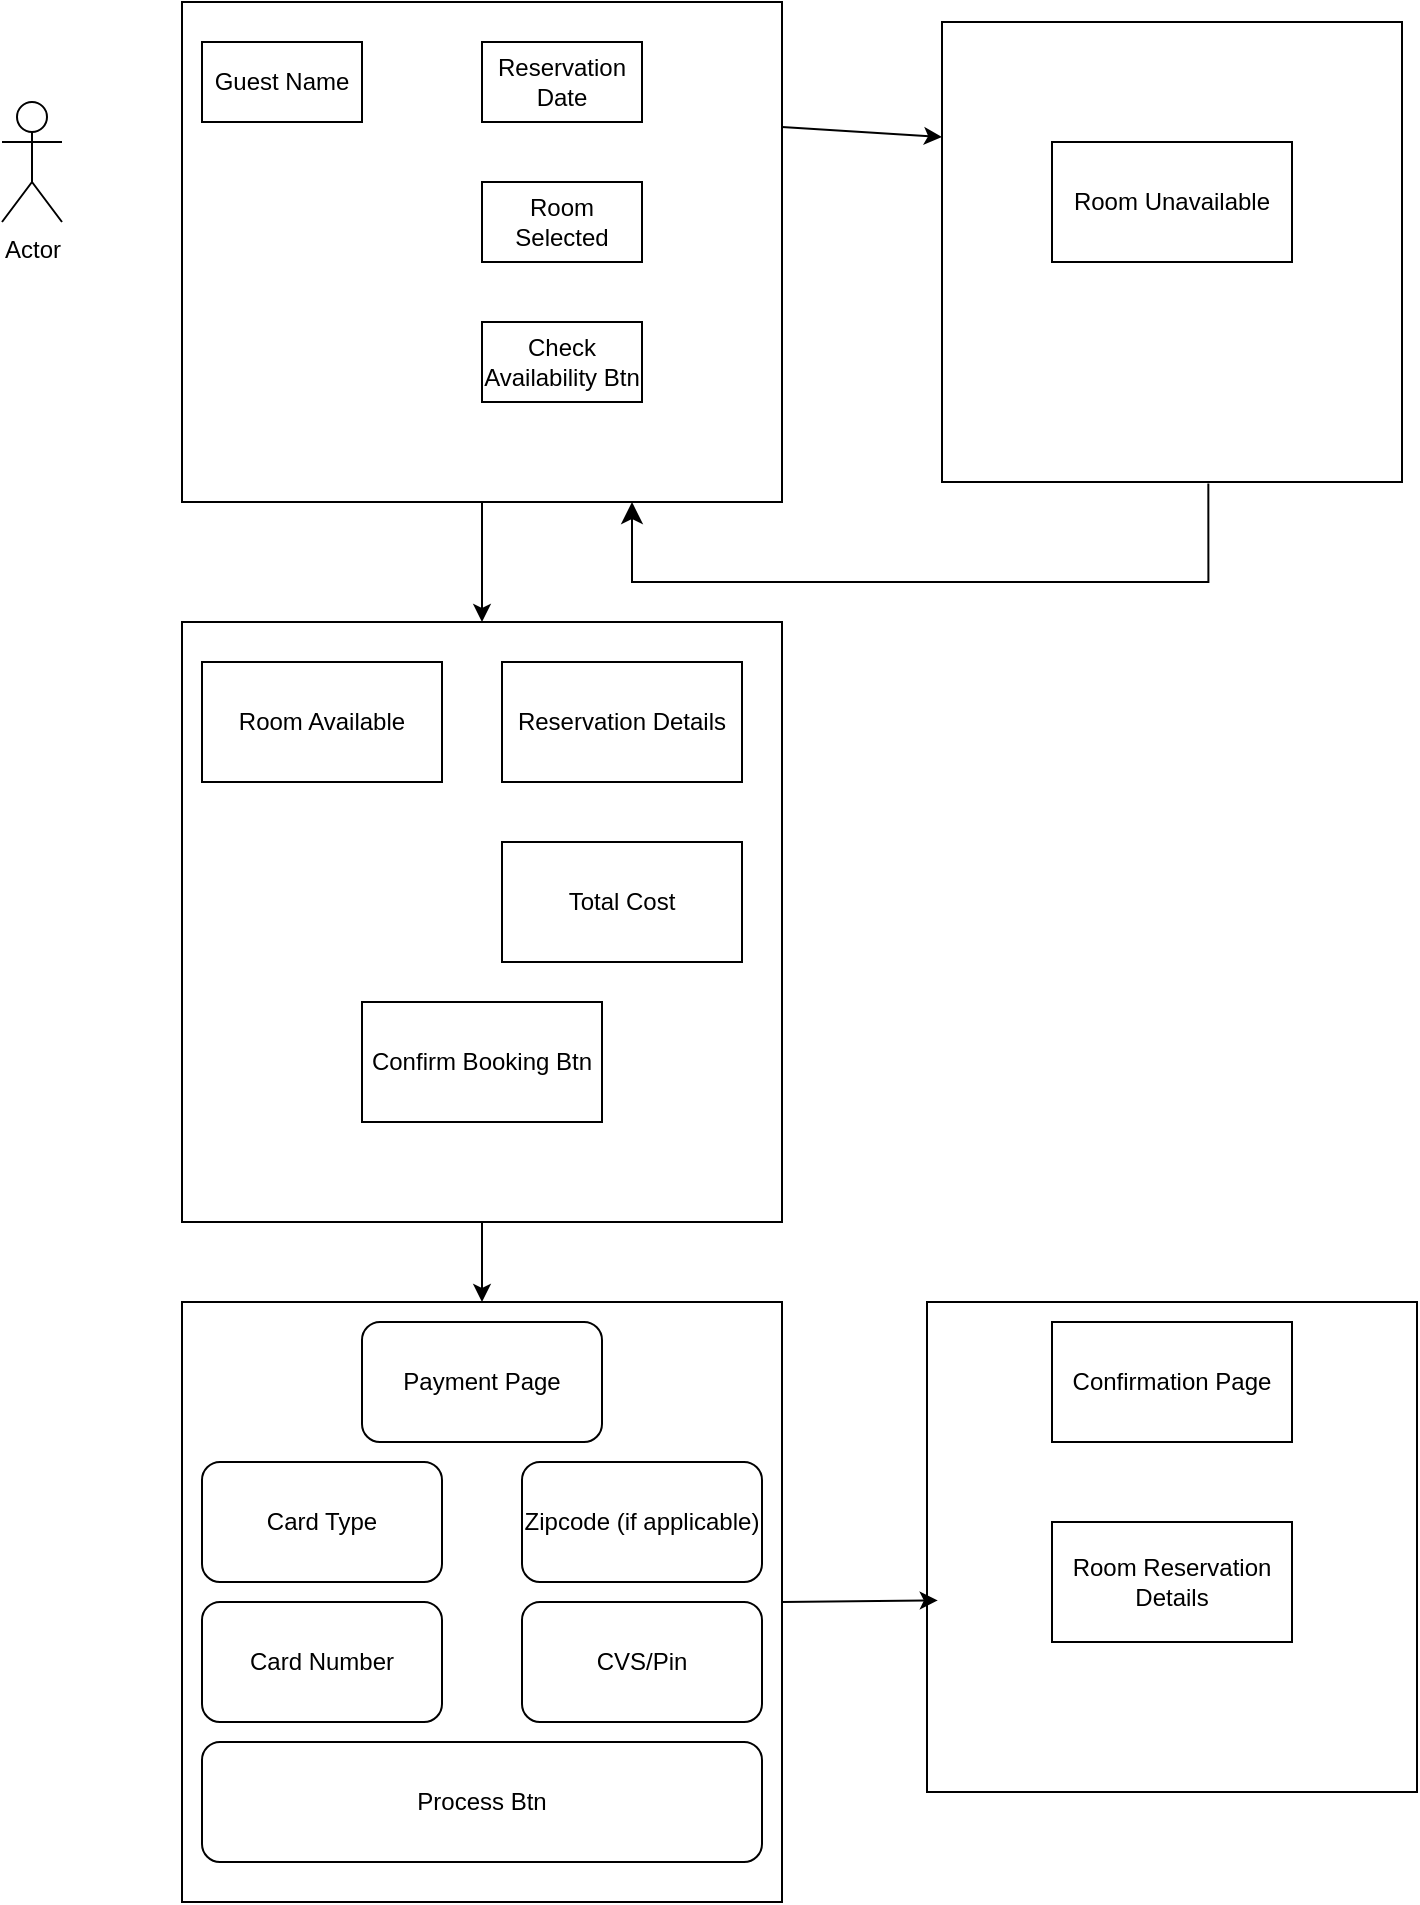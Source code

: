 <mxfile version="23.1.1" type="device">
  <diagram name="Page-1" id="rl-4UQA1Pmw6HM4O_nap">
    <mxGraphModel dx="1290" dy="522" grid="1" gridSize="10" guides="1" tooltips="1" connect="1" arrows="1" fold="1" page="1" pageScale="1" pageWidth="850" pageHeight="1100" math="0" shadow="0">
      <root>
        <mxCell id="0" />
        <mxCell id="1" parent="0" />
        <mxCell id="0T8bfKuUfGjD47ifJaWb-1" value="Actor" style="shape=umlActor;verticalLabelPosition=bottom;verticalAlign=top;html=1;outlineConnect=0;" vertex="1" parent="1">
          <mxGeometry x="90" y="100" width="30" height="60" as="geometry" />
        </mxCell>
        <mxCell id="0T8bfKuUfGjD47ifJaWb-2" value="" style="rounded=0;whiteSpace=wrap;html=1;" vertex="1" parent="1">
          <mxGeometry x="180" y="50" width="300" height="250" as="geometry" />
        </mxCell>
        <mxCell id="0T8bfKuUfGjD47ifJaWb-6" value="Guest Name" style="rounded=0;whiteSpace=wrap;html=1;" vertex="1" parent="1">
          <mxGeometry x="190" y="70" width="80" height="40" as="geometry" />
        </mxCell>
        <mxCell id="0T8bfKuUfGjD47ifJaWb-7" value="Reservation Date" style="rounded=0;whiteSpace=wrap;html=1;" vertex="1" parent="1">
          <mxGeometry x="330" y="70" width="80" height="40" as="geometry" />
        </mxCell>
        <mxCell id="0T8bfKuUfGjD47ifJaWb-8" value="Room Selected" style="rounded=0;whiteSpace=wrap;html=1;" vertex="1" parent="1">
          <mxGeometry x="330" y="140" width="80" height="40" as="geometry" />
        </mxCell>
        <mxCell id="0T8bfKuUfGjD47ifJaWb-9" value="Check Availability Btn" style="rounded=0;whiteSpace=wrap;html=1;" vertex="1" parent="1">
          <mxGeometry x="330" y="210" width="80" height="40" as="geometry" />
        </mxCell>
        <mxCell id="0T8bfKuUfGjD47ifJaWb-10" value="" style="endArrow=classic;html=1;rounded=0;exitX=0.5;exitY=1;exitDx=0;exitDy=0;" edge="1" parent="1" source="0T8bfKuUfGjD47ifJaWb-2" target="0T8bfKuUfGjD47ifJaWb-11">
          <mxGeometry width="50" height="50" relative="1" as="geometry">
            <mxPoint x="350" y="380" as="sourcePoint" />
            <mxPoint x="330" y="350" as="targetPoint" />
          </mxGeometry>
        </mxCell>
        <mxCell id="0T8bfKuUfGjD47ifJaWb-11" value="" style="whiteSpace=wrap;html=1;aspect=fixed;" vertex="1" parent="1">
          <mxGeometry x="180" y="360" width="300" height="300" as="geometry" />
        </mxCell>
        <mxCell id="0T8bfKuUfGjD47ifJaWb-12" value="Room Available" style="rounded=0;whiteSpace=wrap;html=1;" vertex="1" parent="1">
          <mxGeometry x="190" y="380" width="120" height="60" as="geometry" />
        </mxCell>
        <mxCell id="0T8bfKuUfGjD47ifJaWb-13" value="Total Cost" style="rounded=0;whiteSpace=wrap;html=1;" vertex="1" parent="1">
          <mxGeometry x="340" y="470" width="120" height="60" as="geometry" />
        </mxCell>
        <mxCell id="0T8bfKuUfGjD47ifJaWb-14" value="Confirm Booking Btn" style="rounded=0;whiteSpace=wrap;html=1;" vertex="1" parent="1">
          <mxGeometry x="270" y="550" width="120" height="60" as="geometry" />
        </mxCell>
        <mxCell id="0T8bfKuUfGjD47ifJaWb-15" value="Reservation Details" style="rounded=0;whiteSpace=wrap;html=1;" vertex="1" parent="1">
          <mxGeometry x="340" y="380" width="120" height="60" as="geometry" />
        </mxCell>
        <mxCell id="0T8bfKuUfGjD47ifJaWb-16" value="" style="whiteSpace=wrap;html=1;aspect=fixed;" vertex="1" parent="1">
          <mxGeometry x="560" y="60" width="230" height="230" as="geometry" />
        </mxCell>
        <mxCell id="0T8bfKuUfGjD47ifJaWb-17" value="Room Unavailable" style="rounded=0;whiteSpace=wrap;html=1;" vertex="1" parent="1">
          <mxGeometry x="615" y="120" width="120" height="60" as="geometry" />
        </mxCell>
        <mxCell id="0T8bfKuUfGjD47ifJaWb-18" value="" style="endArrow=classic;html=1;rounded=0;entryX=0;entryY=0.25;entryDx=0;entryDy=0;exitX=1;exitY=0.25;exitDx=0;exitDy=0;" edge="1" parent="1" source="0T8bfKuUfGjD47ifJaWb-2" target="0T8bfKuUfGjD47ifJaWb-16">
          <mxGeometry width="50" height="50" relative="1" as="geometry">
            <mxPoint x="400" y="340" as="sourcePoint" />
            <mxPoint x="450" y="290" as="targetPoint" />
          </mxGeometry>
        </mxCell>
        <mxCell id="0T8bfKuUfGjD47ifJaWb-19" value="" style="edgeStyle=segmentEdgeStyle;endArrow=classic;html=1;curved=0;rounded=0;endSize=8;startSize=8;entryX=0.75;entryY=1;entryDx=0;entryDy=0;exitX=0.579;exitY=1.003;exitDx=0;exitDy=0;exitPerimeter=0;" edge="1" parent="1" source="0T8bfKuUfGjD47ifJaWb-16" target="0T8bfKuUfGjD47ifJaWb-2">
          <mxGeometry width="50" height="50" relative="1" as="geometry">
            <mxPoint x="700" y="330" as="sourcePoint" />
            <mxPoint x="450" y="290" as="targetPoint" />
            <Array as="points">
              <mxPoint x="693" y="340" />
              <mxPoint x="405" y="340" />
            </Array>
          </mxGeometry>
        </mxCell>
        <mxCell id="0T8bfKuUfGjD47ifJaWb-20" value="" style="endArrow=classic;html=1;rounded=0;exitX=0.5;exitY=1;exitDx=0;exitDy=0;entryX=0.5;entryY=0;entryDx=0;entryDy=0;" edge="1" parent="1" source="0T8bfKuUfGjD47ifJaWb-11" target="0T8bfKuUfGjD47ifJaWb-25">
          <mxGeometry width="50" height="50" relative="1" as="geometry">
            <mxPoint x="400" y="700" as="sourcePoint" />
            <mxPoint x="450" y="650" as="targetPoint" />
          </mxGeometry>
        </mxCell>
        <mxCell id="0T8bfKuUfGjD47ifJaWb-21" value="" style="whiteSpace=wrap;html=1;aspect=fixed;" vertex="1" parent="1">
          <mxGeometry x="552.5" y="700" width="245" height="245" as="geometry" />
        </mxCell>
        <mxCell id="0T8bfKuUfGjD47ifJaWb-22" value="Confirmation Page" style="rounded=0;whiteSpace=wrap;html=1;" vertex="1" parent="1">
          <mxGeometry x="615" y="710" width="120" height="60" as="geometry" />
        </mxCell>
        <mxCell id="0T8bfKuUfGjD47ifJaWb-23" value="Room Reservation Details" style="rounded=0;whiteSpace=wrap;html=1;" vertex="1" parent="1">
          <mxGeometry x="615" y="810" width="120" height="60" as="geometry" />
        </mxCell>
        <mxCell id="0T8bfKuUfGjD47ifJaWb-25" value="" style="whiteSpace=wrap;html=1;aspect=fixed;" vertex="1" parent="1">
          <mxGeometry x="180" y="700" width="300" height="300" as="geometry" />
        </mxCell>
        <mxCell id="0T8bfKuUfGjD47ifJaWb-26" value="Payment Page" style="rounded=1;whiteSpace=wrap;html=1;" vertex="1" parent="1">
          <mxGeometry x="270" y="710" width="120" height="60" as="geometry" />
        </mxCell>
        <mxCell id="0T8bfKuUfGjD47ifJaWb-27" value="Card Type" style="rounded=1;whiteSpace=wrap;html=1;" vertex="1" parent="1">
          <mxGeometry x="190" y="780" width="120" height="60" as="geometry" />
        </mxCell>
        <mxCell id="0T8bfKuUfGjD47ifJaWb-28" value="Card Number" style="rounded=1;whiteSpace=wrap;html=1;" vertex="1" parent="1">
          <mxGeometry x="190" y="850" width="120" height="60" as="geometry" />
        </mxCell>
        <mxCell id="0T8bfKuUfGjD47ifJaWb-29" value="CVS/Pin" style="rounded=1;whiteSpace=wrap;html=1;" vertex="1" parent="1">
          <mxGeometry x="350" y="850" width="120" height="60" as="geometry" />
        </mxCell>
        <mxCell id="0T8bfKuUfGjD47ifJaWb-30" value="Zipcode (if applicable)" style="rounded=1;whiteSpace=wrap;html=1;" vertex="1" parent="1">
          <mxGeometry x="350" y="780" width="120" height="60" as="geometry" />
        </mxCell>
        <mxCell id="0T8bfKuUfGjD47ifJaWb-31" value="Process Btn" style="rounded=1;whiteSpace=wrap;html=1;" vertex="1" parent="1">
          <mxGeometry x="190" y="920" width="280" height="60" as="geometry" />
        </mxCell>
        <mxCell id="0T8bfKuUfGjD47ifJaWb-32" value="" style="endArrow=classic;html=1;rounded=0;exitX=1;exitY=0.5;exitDx=0;exitDy=0;entryX=0.022;entryY=0.609;entryDx=0;entryDy=0;entryPerimeter=0;" edge="1" parent="1" source="0T8bfKuUfGjD47ifJaWb-25" target="0T8bfKuUfGjD47ifJaWb-21">
          <mxGeometry width="50" height="50" relative="1" as="geometry">
            <mxPoint x="340" y="670" as="sourcePoint" />
            <mxPoint x="340" y="710" as="targetPoint" />
          </mxGeometry>
        </mxCell>
      </root>
    </mxGraphModel>
  </diagram>
</mxfile>
